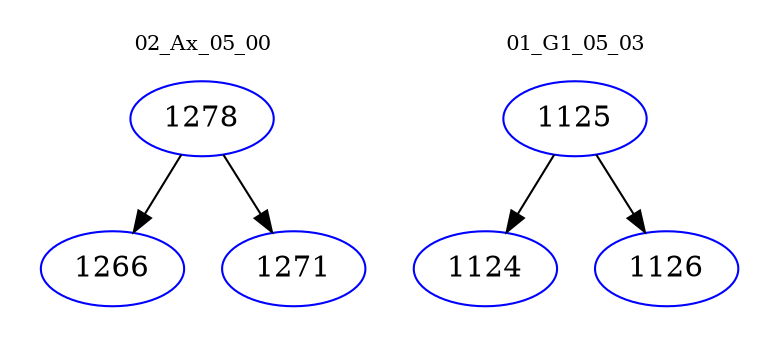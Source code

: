digraph{
subgraph cluster_0 {
color = white
label = "02_Ax_05_00";
fontsize=10;
T0_1278 [label="1278", color="blue"]
T0_1278 -> T0_1266 [color="black"]
T0_1266 [label="1266", color="blue"]
T0_1278 -> T0_1271 [color="black"]
T0_1271 [label="1271", color="blue"]
}
subgraph cluster_1 {
color = white
label = "01_G1_05_03";
fontsize=10;
T1_1125 [label="1125", color="blue"]
T1_1125 -> T1_1124 [color="black"]
T1_1124 [label="1124", color="blue"]
T1_1125 -> T1_1126 [color="black"]
T1_1126 [label="1126", color="blue"]
}
}
